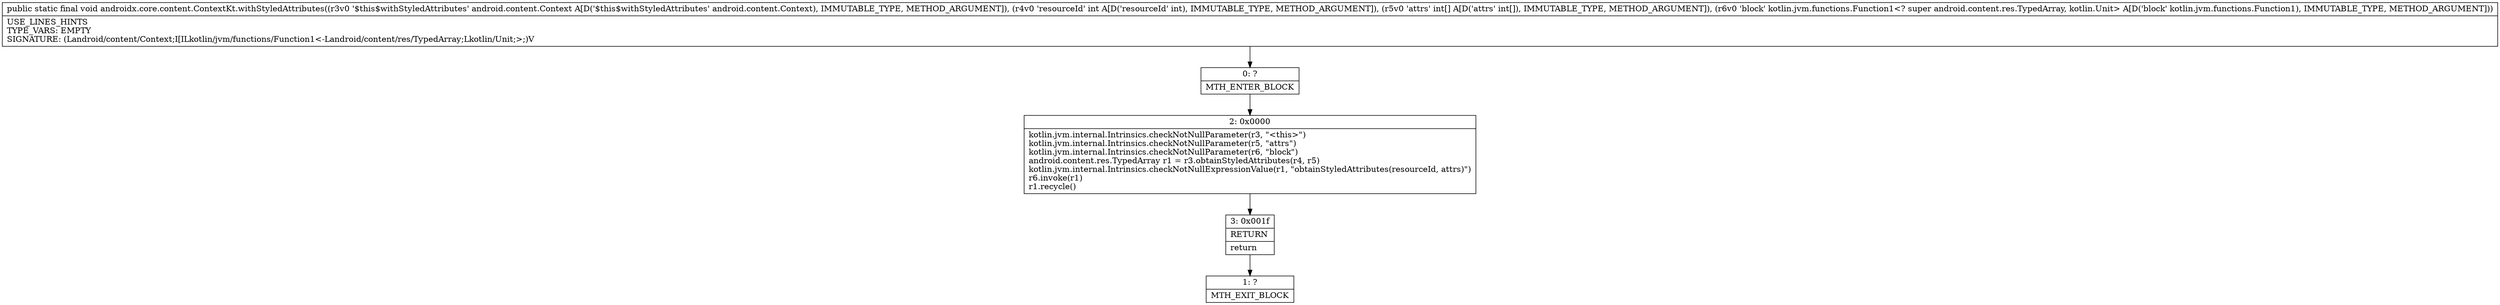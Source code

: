 digraph "CFG forandroidx.core.content.ContextKt.withStyledAttributes(Landroid\/content\/Context;I[ILkotlin\/jvm\/functions\/Function1;)V" {
Node_0 [shape=record,label="{0\:\ ?|MTH_ENTER_BLOCK\l}"];
Node_2 [shape=record,label="{2\:\ 0x0000|kotlin.jvm.internal.Intrinsics.checkNotNullParameter(r3, \"\<this\>\")\lkotlin.jvm.internal.Intrinsics.checkNotNullParameter(r5, \"attrs\")\lkotlin.jvm.internal.Intrinsics.checkNotNullParameter(r6, \"block\")\landroid.content.res.TypedArray r1 = r3.obtainStyledAttributes(r4, r5)\lkotlin.jvm.internal.Intrinsics.checkNotNullExpressionValue(r1, \"obtainStyledAttributes(resourceId, attrs)\")\lr6.invoke(r1)\lr1.recycle()\l}"];
Node_3 [shape=record,label="{3\:\ 0x001f|RETURN\l|return\l}"];
Node_1 [shape=record,label="{1\:\ ?|MTH_EXIT_BLOCK\l}"];
MethodNode[shape=record,label="{public static final void androidx.core.content.ContextKt.withStyledAttributes((r3v0 '$this$withStyledAttributes' android.content.Context A[D('$this$withStyledAttributes' android.content.Context), IMMUTABLE_TYPE, METHOD_ARGUMENT]), (r4v0 'resourceId' int A[D('resourceId' int), IMMUTABLE_TYPE, METHOD_ARGUMENT]), (r5v0 'attrs' int[] A[D('attrs' int[]), IMMUTABLE_TYPE, METHOD_ARGUMENT]), (r6v0 'block' kotlin.jvm.functions.Function1\<? super android.content.res.TypedArray, kotlin.Unit\> A[D('block' kotlin.jvm.functions.Function1), IMMUTABLE_TYPE, METHOD_ARGUMENT]))  | USE_LINES_HINTS\lTYPE_VARS: EMPTY\lSIGNATURE: (Landroid\/content\/Context;I[ILkotlin\/jvm\/functions\/Function1\<\-Landroid\/content\/res\/TypedArray;Lkotlin\/Unit;\>;)V\l}"];
MethodNode -> Node_0;Node_0 -> Node_2;
Node_2 -> Node_3;
Node_3 -> Node_1;
}


